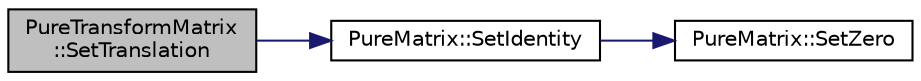 digraph "PureTransformMatrix::SetTranslation"
{
 // LATEX_PDF_SIZE
  edge [fontname="Helvetica",fontsize="10",labelfontname="Helvetica",labelfontsize="10"];
  node [fontname="Helvetica",fontsize="10",shape=record];
  rankdir="LR";
  Node1 [label="PureTransformMatrix\l::SetTranslation",height=0.2,width=0.4,color="black", fillcolor="grey75", style="filled", fontcolor="black",tooltip="Sets the matrix to a translation matrix."];
  Node1 -> Node2 [color="midnightblue",fontsize="10",style="solid",fontname="Helvetica"];
  Node2 [label="PureMatrix::SetIdentity",height=0.2,width=0.4,color="black", fillcolor="white", style="filled",URL="$class_pure_matrix.html#a9ea11ac44733d63306527e16788d51b3",tooltip="Sets the matrix to identity matrix."];
  Node2 -> Node3 [color="midnightblue",fontsize="10",style="solid",fontname="Helvetica"];
  Node3 [label="PureMatrix::SetZero",height=0.2,width=0.4,color="black", fillcolor="white", style="filled",URL="$class_pure_matrix.html#a313d17b13f39ef09b0bab77c5b3d513a",tooltip="Sets the matrix to zero matrix."];
}
